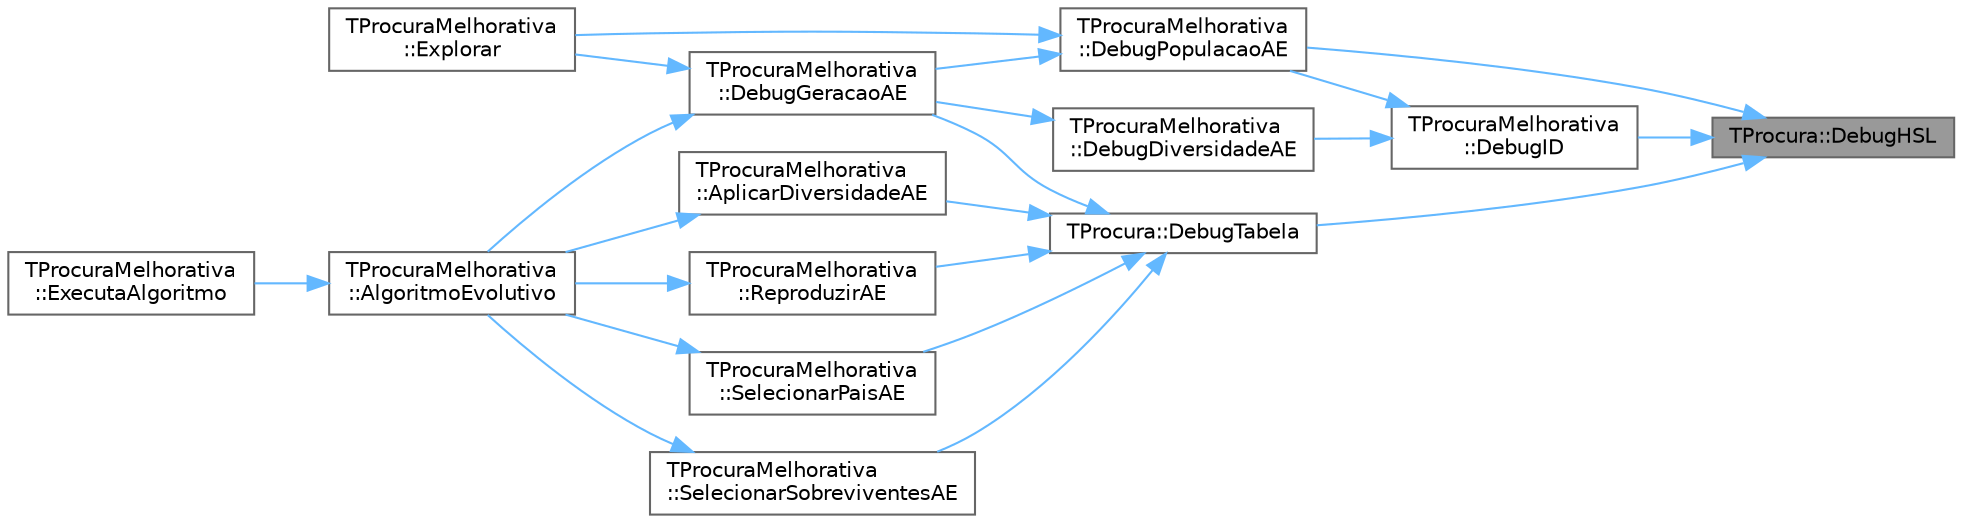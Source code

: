 digraph "TProcura::DebugHSL"
{
 // LATEX_PDF_SIZE
  bgcolor="transparent";
  edge [fontname=Helvetica,fontsize=10,labelfontname=Helvetica,labelfontsize=10];
  node [fontname=Helvetica,fontsize=10,shape=box,height=0.2,width=0.4];
  rankdir="RL";
  Node1 [id="Node000001",label="TProcura::DebugHSL",height=0.2,width=0.4,color="gray40", fillcolor="grey60", style="filled", fontcolor="black",tooltip="Muda a cor (fundo/letra) com HSL."];
  Node1 -> Node2 [id="edge1_Node000001_Node000002",dir="back",color="steelblue1",style="solid",tooltip=" "];
  Node2 [id="Node000002",label="TProcuraMelhorativa\l::DebugID",height=0.2,width=0.4,color="grey40", fillcolor="white", style="filled",URL="$classTProcuraMelhorativa.html#a4be07e151d9b0e52c5a70d5fc5ba2cf5",tooltip=" "];
  Node2 -> Node3 [id="edge2_Node000002_Node000003",dir="back",color="steelblue1",style="solid",tooltip=" "];
  Node3 [id="Node000003",label="TProcuraMelhorativa\l::DebugDiversidadeAE",height=0.2,width=0.4,color="grey40", fillcolor="white", style="filled",URL="$classTProcuraMelhorativa.html#a1b0b94a780435032d07e56cbfe6f0f2f",tooltip=" "];
  Node3 -> Node4 [id="edge3_Node000003_Node000004",dir="back",color="steelblue1",style="solid",tooltip=" "];
  Node4 [id="Node000004",label="TProcuraMelhorativa\l::DebugGeracaoAE",height=0.2,width=0.4,color="grey40", fillcolor="white", style="filled",URL="$classTProcuraMelhorativa.html#a98c93de808e3181024508c35fa22d62f",tooltip=" "];
  Node4 -> Node5 [id="edge4_Node000004_Node000005",dir="back",color="steelblue1",style="solid",tooltip=" "];
  Node5 [id="Node000005",label="TProcuraMelhorativa\l::AlgoritmoEvolutivo",height=0.2,width=0.4,color="grey40", fillcolor="white", style="filled",URL="$classTProcuraMelhorativa.html#a6e7a1d0f1281eae6bf3fbbc7fa5f4026",tooltip=" "];
  Node5 -> Node6 [id="edge5_Node000005_Node000006",dir="back",color="steelblue1",style="solid",tooltip=" "];
  Node6 [id="Node000006",label="TProcuraMelhorativa\l::ExecutaAlgoritmo",height=0.2,width=0.4,color="grey40", fillcolor="white", style="filled",URL="$classTProcuraMelhorativa.html#af101526489df420431d22477e317fb33",tooltip="Executa o algoritmo com os parametros atuais."];
  Node4 -> Node7 [id="edge6_Node000004_Node000007",dir="back",color="steelblue1",style="solid",tooltip=" "];
  Node7 [id="Node000007",label="TProcuraMelhorativa\l::Explorar",height=0.2,width=0.4,color="grey40", fillcolor="white", style="filled",URL="$classTProcuraMelhorativa.html#a76355a263331719abacf13d40a6613d0",tooltip="definir para explorar manualmente os dados (não definido em TProcura, apenas em TProcuraConstrutiva)"];
  Node2 -> Node8 [id="edge7_Node000002_Node000008",dir="back",color="steelblue1",style="solid",tooltip=" "];
  Node8 [id="Node000008",label="TProcuraMelhorativa\l::DebugPopulacaoAE",height=0.2,width=0.4,color="grey40", fillcolor="white", style="filled",URL="$classTProcuraMelhorativa.html#a372f8a7498a27d2fb11c3791b1f26d61",tooltip=" "];
  Node8 -> Node4 [id="edge8_Node000008_Node000004",dir="back",color="steelblue1",style="solid",tooltip=" "];
  Node8 -> Node7 [id="edge9_Node000008_Node000007",dir="back",color="steelblue1",style="solid",tooltip=" "];
  Node1 -> Node8 [id="edge10_Node000001_Node000008",dir="back",color="steelblue1",style="solid",tooltip=" "];
  Node1 -> Node9 [id="edge11_Node000001_Node000009",dir="back",color="steelblue1",style="solid",tooltip=" "];
  Node9 [id="Node000009",label="TProcura::DebugTabela",height=0.2,width=0.4,color="grey40", fillcolor="white", style="filled",URL="$classTProcura.html#a6e6d07072c8a33c8355145009a17ef6c",tooltip="Mostra uma tabela de inteiros, 10 elementos por linha, apenas se o nível de debug for igual ou superi..."];
  Node9 -> Node10 [id="edge12_Node000009_Node000010",dir="back",color="steelblue1",style="solid",tooltip=" "];
  Node10 [id="Node000010",label="TProcuraMelhorativa\l::AplicarDiversidadeAE",height=0.2,width=0.4,color="grey40", fillcolor="white", style="filled",URL="$classTProcuraMelhorativa.html#a5e51812d311d976a002f6c7ec0fcd555",tooltip=" "];
  Node10 -> Node5 [id="edge13_Node000010_Node000005",dir="back",color="steelblue1",style="solid",tooltip=" "];
  Node9 -> Node4 [id="edge14_Node000009_Node000004",dir="back",color="steelblue1",style="solid",tooltip=" "];
  Node9 -> Node11 [id="edge15_Node000009_Node000011",dir="back",color="steelblue1",style="solid",tooltip=" "];
  Node11 [id="Node000011",label="TProcuraMelhorativa\l::ReproduzirAE",height=0.2,width=0.4,color="grey40", fillcolor="white", style="filled",URL="$classTProcuraMelhorativa.html#a63e8ac07e1d712645b9038cd72aa133b",tooltip=" "];
  Node11 -> Node5 [id="edge16_Node000011_Node000005",dir="back",color="steelblue1",style="solid",tooltip=" "];
  Node9 -> Node12 [id="edge17_Node000009_Node000012",dir="back",color="steelblue1",style="solid",tooltip=" "];
  Node12 [id="Node000012",label="TProcuraMelhorativa\l::SelecionarPaisAE",height=0.2,width=0.4,color="grey40", fillcolor="white", style="filled",URL="$classTProcuraMelhorativa.html#a35e3a8f92ef41a8941f75ceee20e13bb",tooltip=" "];
  Node12 -> Node5 [id="edge18_Node000012_Node000005",dir="back",color="steelblue1",style="solid",tooltip=" "];
  Node9 -> Node13 [id="edge19_Node000009_Node000013",dir="back",color="steelblue1",style="solid",tooltip=" "];
  Node13 [id="Node000013",label="TProcuraMelhorativa\l::SelecionarSobreviventesAE",height=0.2,width=0.4,color="grey40", fillcolor="white", style="filled",URL="$classTProcuraMelhorativa.html#a083b961ed7ed1483625559d068755a7f",tooltip=" "];
  Node13 -> Node5 [id="edge20_Node000013_Node000005",dir="back",color="steelblue1",style="solid",tooltip=" "];
}

